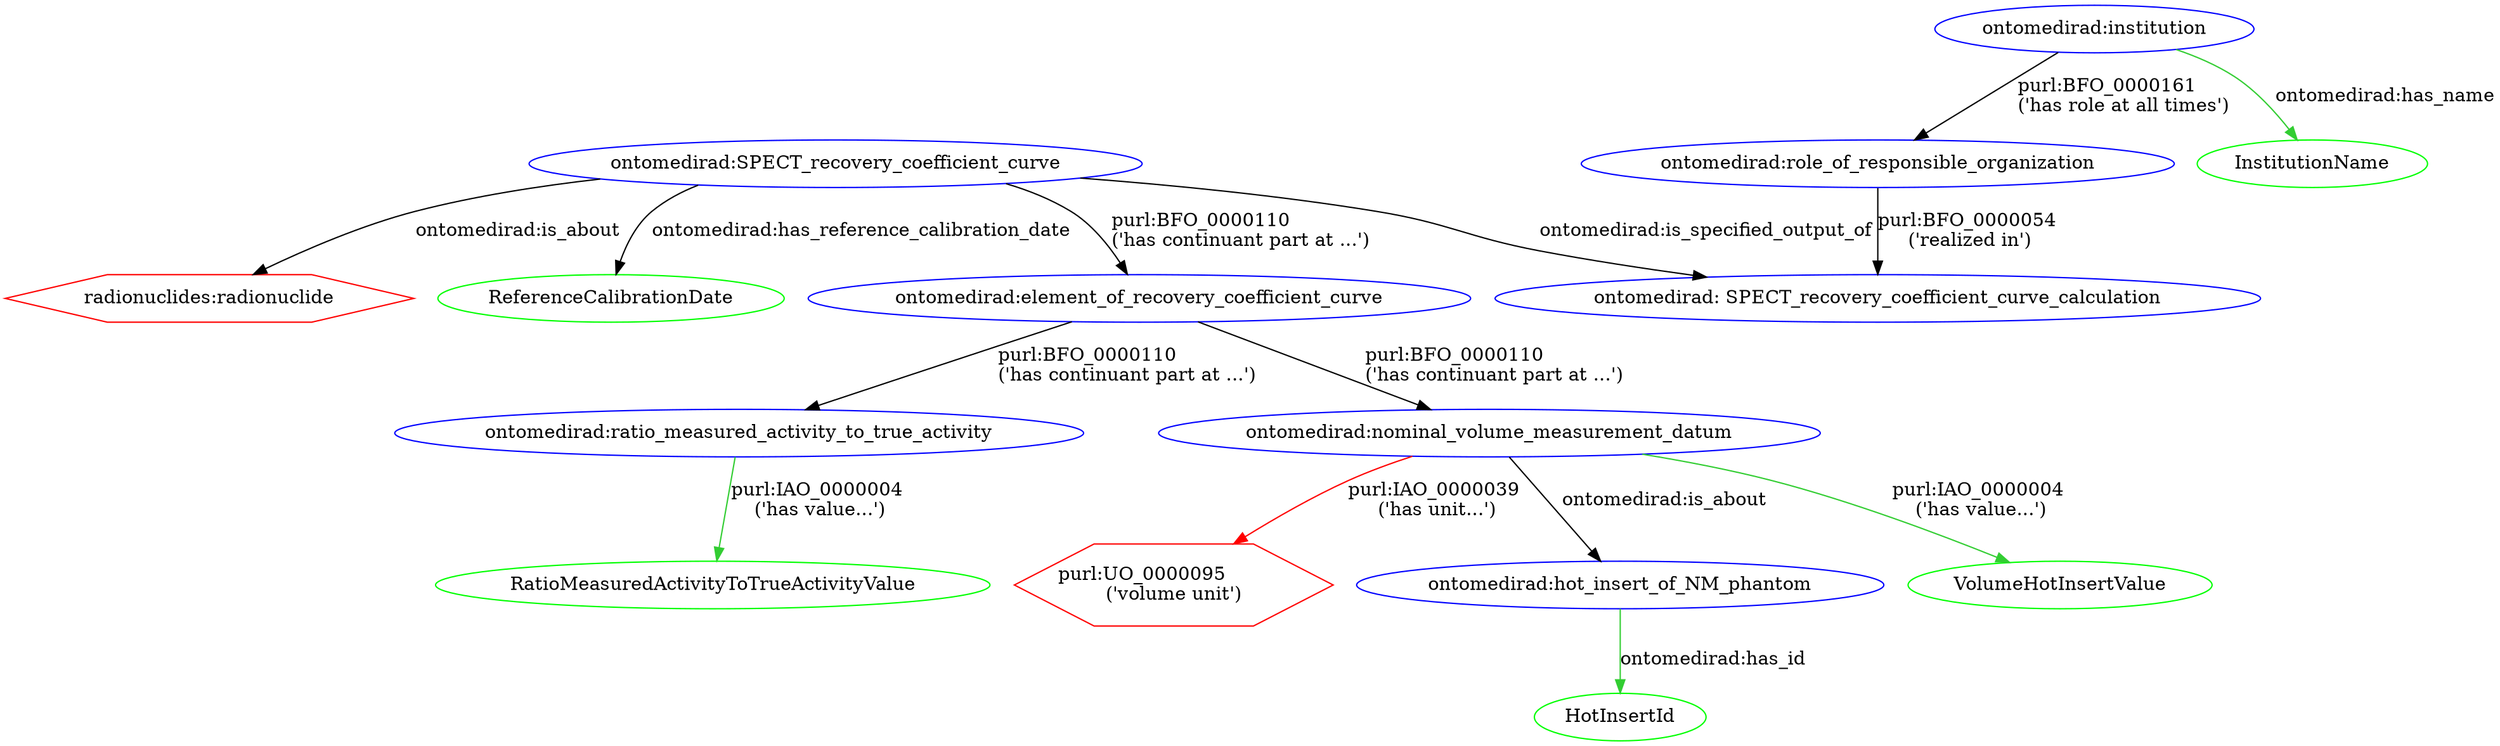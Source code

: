 digraph G {

// DEFINITION of NODES

	RecoveryCoefficientCurve [label="ontomedirad:SPECT_recovery_coefficient_curve"] [color = "blue"];
	RecoveryCoefficientCurveCalculation [label="ontomedirad: SPECT_recovery_coefficient_curve_calculation"] [color = "blue"];
	RoleOfRespInstitution [label="ontomedirad:role_of_responsible_organization"] [color = "blue"];
	Institution [label="ontomedirad:institution"] [color = "blue"];
	InstitutionName  [color = "green"];
	Radionuclide [label="radionuclides:radionuclide"] [color = "red"][shape = hexagon];
	ReferenceCalibrationDate [color = "green"];
	ElementOfRecoveryCoefficientCurve [label="ontomedirad:element_of_recovery_coefficient_curve"] [color = "blue"];
	RatioMeasuredActivityToTrueActivity [label="ontomedirad:ratio_measured_activity_to_true_activity"] [color = "blue"];
	RatioMeasuredActivityToTrueActivityValue  [color = "green"];
	VolumeHotInsert [label="ontomedirad:nominal_volume_measurement_datum"] [color = "blue"];
	VolumeHotInsertValue  [color = "green"];
	VolumeHotInsertUnit [label="purl:UO_0000095 \l('volume unit')"][color = "red"][shape = hexagon];
	HotInsert [label="ontomedirad:hot_insert_of_NM_phantom"] [color = "blue"];
	HotInsertId [color = "green"];


// DEFINITION of EDGES

	RecoveryCoefficientCurve -> RecoveryCoefficientCurveCalculation [label="ontomedirad:is_specified_output_of"];
	RoleOfRespInstitution -> RecoveryCoefficientCurveCalculation [label="purl:BFO_0000054 \l('realized in')"]; 
	Institution -> RoleOfRespInstitution [label="purl:BFO_0000161 \l('has role at all times')"]; 
	Institution -> InstitutionName  [label="ontomedirad:has_name"] [color="limegreen"];
	RecoveryCoefficientCurve -> Radionuclide [label="ontomedirad:is_about"];
	RecoveryCoefficientCurve -> ReferenceCalibrationDate [label="ontomedirad:has_reference_calibration_date"];
	RecoveryCoefficientCurve -> ElementOfRecoveryCoefficientCurve [label="purl:BFO_0000110 \l('has continuant part at ...')"]; 
	ElementOfRecoveryCoefficientCurve -> RatioMeasuredActivityToTrueActivity [label="purl:BFO_0000110 \l('has continuant part at ...')"]; 
	RatioMeasuredActivityToTrueActivity -> RatioMeasuredActivityToTrueActivityValue [label="purl:IAO_0000004 \l('has value...')"] [color="limegreen"];
	ElementOfRecoveryCoefficientCurve -> VolumeHotInsert [label="purl:BFO_0000110 \l('has continuant part at ...')"]; 
	VolumeHotInsert -> VolumeHotInsertValue [label="purl:IAO_0000004 \l('has value...')"] [color="limegreen"];
	VolumeHotInsert -> VolumeHotInsertUnit  [label="purl:IAO_0000039 \l('has unit...')"] [color="red"];
	VolumeHotInsert -> HotInsert  [label="ontomedirad:is_about"];
	HotInsert -> HotInsertId [label="ontomedirad:has_id"] [color="limegreen"];

}
